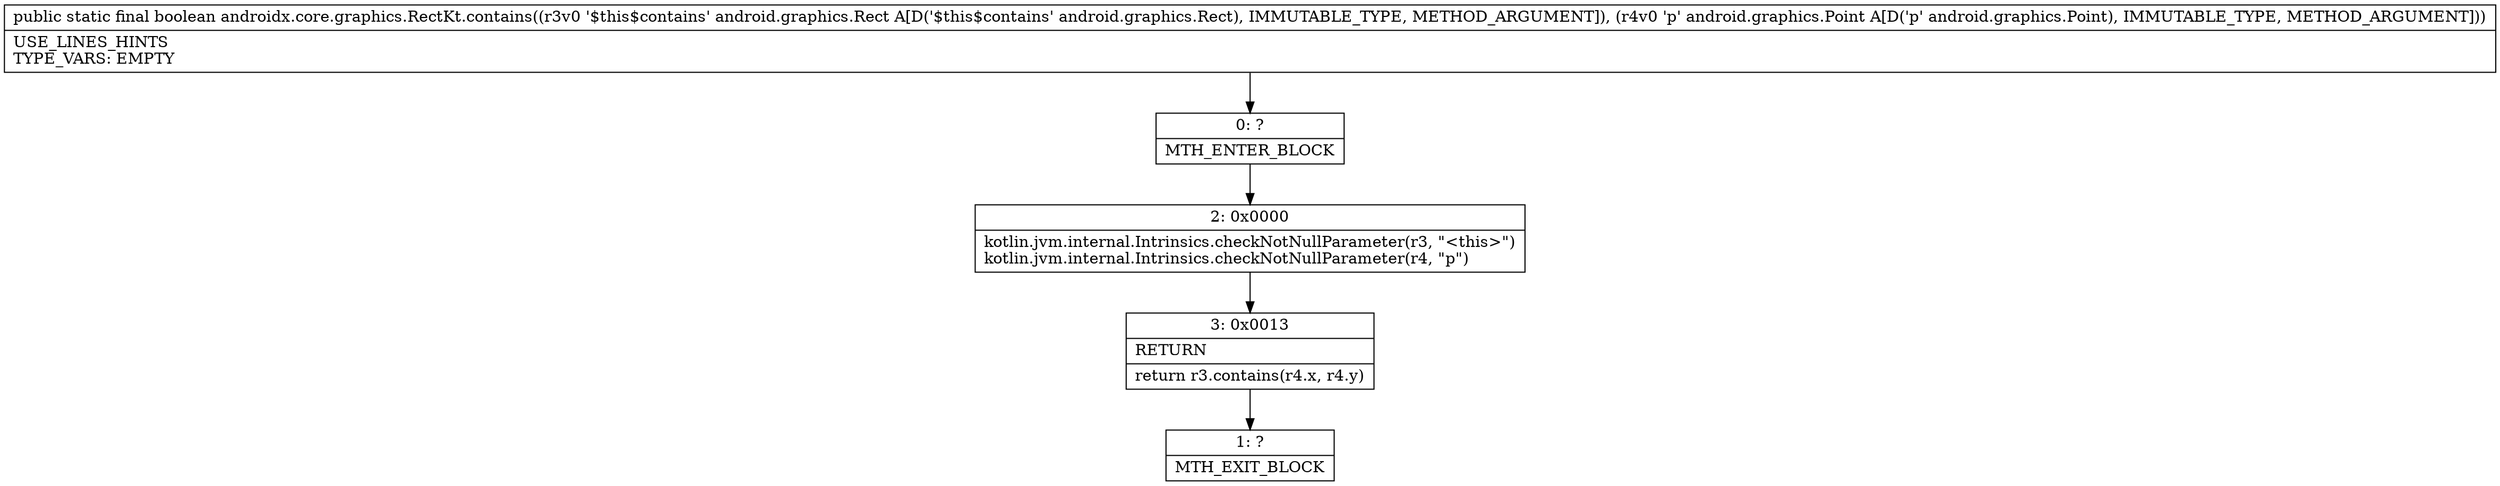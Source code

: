 digraph "CFG forandroidx.core.graphics.RectKt.contains(Landroid\/graphics\/Rect;Landroid\/graphics\/Point;)Z" {
Node_0 [shape=record,label="{0\:\ ?|MTH_ENTER_BLOCK\l}"];
Node_2 [shape=record,label="{2\:\ 0x0000|kotlin.jvm.internal.Intrinsics.checkNotNullParameter(r3, \"\<this\>\")\lkotlin.jvm.internal.Intrinsics.checkNotNullParameter(r4, \"p\")\l}"];
Node_3 [shape=record,label="{3\:\ 0x0013|RETURN\l|return r3.contains(r4.x, r4.y)\l}"];
Node_1 [shape=record,label="{1\:\ ?|MTH_EXIT_BLOCK\l}"];
MethodNode[shape=record,label="{public static final boolean androidx.core.graphics.RectKt.contains((r3v0 '$this$contains' android.graphics.Rect A[D('$this$contains' android.graphics.Rect), IMMUTABLE_TYPE, METHOD_ARGUMENT]), (r4v0 'p' android.graphics.Point A[D('p' android.graphics.Point), IMMUTABLE_TYPE, METHOD_ARGUMENT]))  | USE_LINES_HINTS\lTYPE_VARS: EMPTY\l}"];
MethodNode -> Node_0;Node_0 -> Node_2;
Node_2 -> Node_3;
Node_3 -> Node_1;
}

